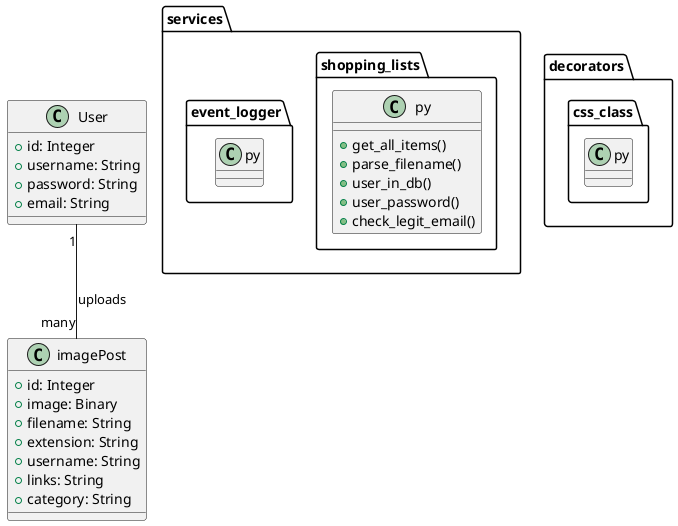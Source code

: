 @startuml
' ==========================
'        ENTITY CLASSES
' ==========================
class User {
  +id: Integer
  +username: String
  +password: String
  +email: String
}

class imagePost {
  +id: Integer
  +image: Binary
  +filename: String
  +extension: String
  +username: String
  +links: String
  +category: String
}

User "1" -- "many" imagePost : uploads

' ==========================
'        SERVICES
' ==========================
package "services" {
  class shopping_lists.py {
    +get_all_items()
    +parse_filename()
    +user_in_db()
    +user_password()
    +check_legit_email()
  }

  class event_logger.py
}

package "decorators" {
  class css_class.py
}

@enduml


@enduml
